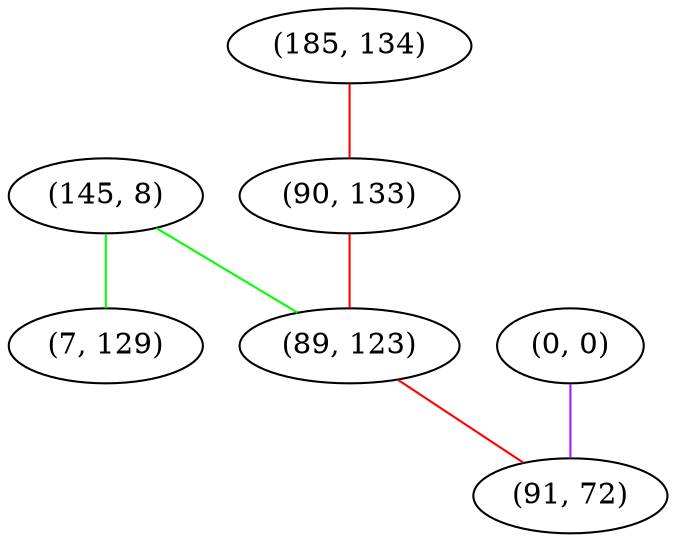 graph "" {
"(145, 8)";
"(0, 0)";
"(7, 129)";
"(185, 134)";
"(90, 133)";
"(89, 123)";
"(91, 72)";
"(145, 8)" -- "(89, 123)"  [color=green, key=0, weight=2];
"(145, 8)" -- "(7, 129)"  [color=green, key=0, weight=2];
"(0, 0)" -- "(91, 72)"  [color=purple, key=0, weight=4];
"(185, 134)" -- "(90, 133)"  [color=red, key=0, weight=1];
"(90, 133)" -- "(89, 123)"  [color=red, key=0, weight=1];
"(89, 123)" -- "(91, 72)"  [color=red, key=0, weight=1];
}
